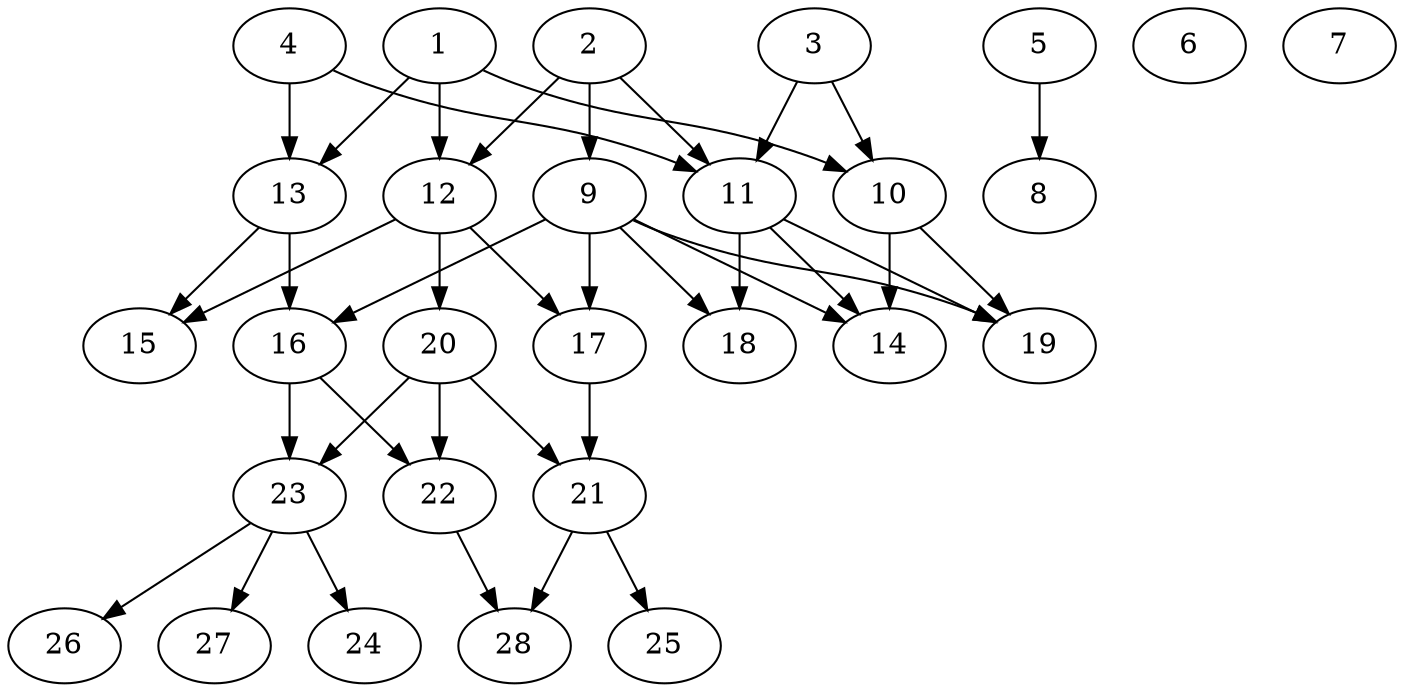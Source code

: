 // DAG (tier=2-normal, mode=compute, n=28, ccr=0.397, fat=0.598, density=0.476, regular=0.469, jump=0.142, mindata=524288, maxdata=8388608)
// DAG automatically generated by daggen at Sun Aug 24 16:33:33 2025
// /home/ermia/Project/Environments/daggen/bin/daggen --dot --ccr 0.397 --fat 0.598 --regular 0.469 --density 0.476 --jump 0.142 --mindata 524288 --maxdata 8388608 -n 28 
digraph G {
  1 [size="133735123767856726016", alpha="0.09", expect_size="66867561883928363008"]
  1 -> 10 [size ="209212185509888"]
  1 -> 12 [size ="209212185509888"]
  1 -> 13 [size ="209212185509888"]
  2 [size="38202474135977721856", alpha="0.07", expect_size="19101237067988860928"]
  2 -> 9 [size ="90743943200768"]
  2 -> 11 [size ="90743943200768"]
  2 -> 12 [size ="90743943200768"]
  3 [size="965524791672450", alpha="0.02", expect_size="482762395836225"]
  3 -> 10 [size ="43607339827200"]
  3 -> 11 [size ="43607339827200"]
  4 [size="575930368000000000000", alpha="0.06", expect_size="287965184000000000000"]
  4 -> 11 [size ="553779200000000"]
  4 -> 13 [size ="553779200000000"]
  5 [size="1304346953580019712", alpha="0.10", expect_size="652173476790009856"]
  5 -> 8 [size ="9550337933312"]
  6 [size="29216609078574228", alpha="0.17", expect_size="14608304539287114"]
  7 [size="757590966285872896", alpha="0.05", expect_size="378795483142936448"]
  8 [size="9562322283048952", alpha="0.13", expect_size="4781161141524476"]
  9 [size="592312164752765", alpha="0.09", expect_size="296156082376382"]
  9 -> 14 [size ="10113339359232"]
  9 -> 16 [size ="10113339359232"]
  9 -> 17 [size ="10113339359232"]
  9 -> 18 [size ="10113339359232"]
  9 -> 19 [size ="10113339359232"]
  10 [size="378648611380002816000", alpha="0.02", expect_size="189324305690001408000"]
  10 -> 14 [size ="418710867148800"]
  10 -> 19 [size ="418710867148800"]
  11 [size="192124004885069824000", alpha="0.13", expect_size="96062002442534912000"]
  11 -> 14 [size ="266365357260800"]
  11 -> 18 [size ="266365357260800"]
  11 -> 19 [size ="266365357260800"]
  12 [size="1088912304568663680", alpha="0.01", expect_size="544456152284331840"]
  12 -> 15 [size ="555279678701568"]
  12 -> 17 [size ="555279678701568"]
  12 -> 20 [size ="555279678701568"]
  13 [size="1138280287527824", alpha="0.09", expect_size="569140143763912"]
  13 -> 15 [size ="65719718903808"]
  13 -> 16 [size ="65719718903808"]
  14 [size="421995368807215296", alpha="0.08", expect_size="210997684403607648"]
  15 [size="160027137042498368", alpha="0.08", expect_size="80013568521249184"]
  16 [size="2304989762420736000", alpha="0.04", expect_size="1152494881210368000"]
  16 -> 22 [size ="13959482572800"]
  16 -> 23 [size ="13959482572800"]
  17 [size="55319580739542974464", alpha="0.05", expect_size="27659790369771487232"]
  17 -> 21 [size ="116147332579328"]
  18 [size="270955387614089728", alpha="0.05", expect_size="135477693807044864"]
  19 [size="754321308522942336", alpha="0.18", expect_size="377160654261471168"]
  20 [size="1096061337219619", alpha="0.09", expect_size="548030668609809"]
  20 -> 21 [size ="19920268034048"]
  20 -> 22 [size ="19920268034048"]
  20 -> 23 [size ="19920268034048"]
  21 [size="96469750647657", alpha="0.11", expect_size="48234875323828"]
  21 -> 25 [size ="2611910541312"]
  21 -> 28 [size ="2611910541312"]
  22 [size="25596008087576117248", alpha="0.13", expect_size="12798004043788058624"]
  22 -> 28 [size ="69481866985472"]
  23 [size="399604206105125715968", alpha="0.19", expect_size="199802103052562857984"]
  23 -> 24 [size ="434020278075392"]
  23 -> 26 [size ="434020278075392"]
  23 -> 27 [size ="434020278075392"]
  24 [size="264621630285284", alpha="0.11", expect_size="132310815142642"]
  25 [size="85962906159631120", alpha="0.16", expect_size="42981453079815560"]
  26 [size="550020857656970", alpha="0.01", expect_size="275010428828485"]
  27 [size="772247342196097280", alpha="0.17", expect_size="386123671098048640"]
  28 [size="252819609223168000000", alpha="0.15", expect_size="126409804611584000000"]
}